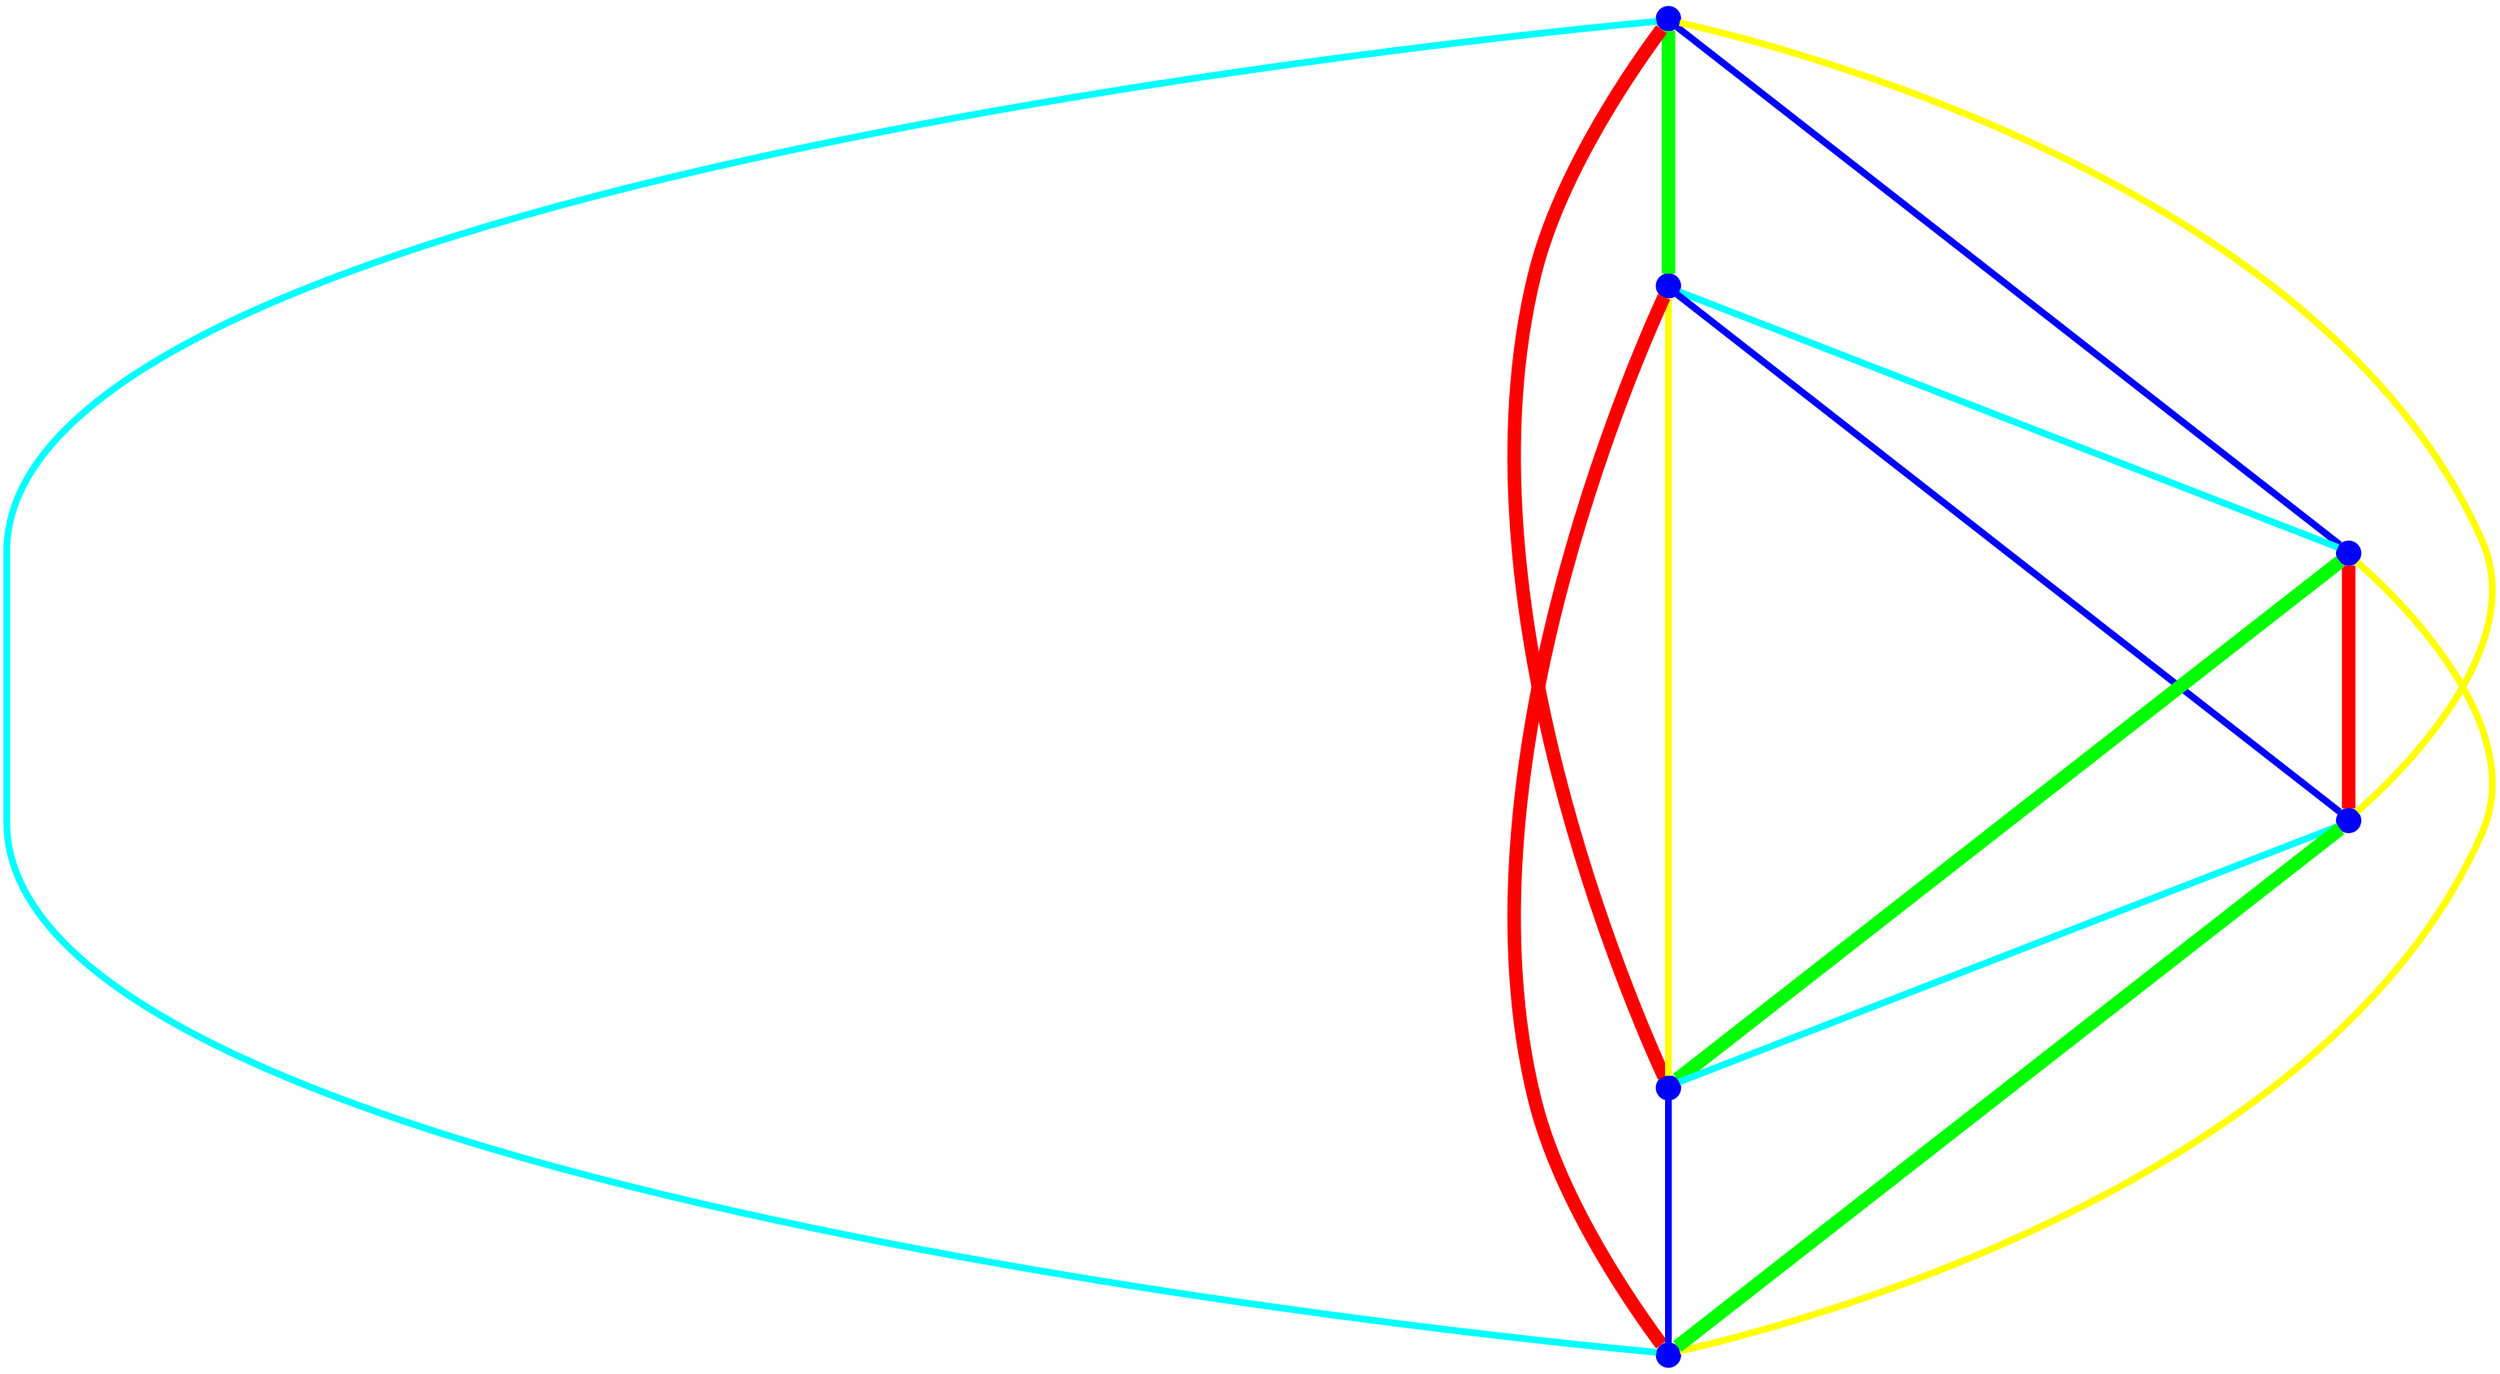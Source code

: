 graph {
ranksep=2
nodesep=2
node [label="" shape=circle style=filled fixedsize=true color=blue fillcolor=blue width=0.2];
"1" -- "2" [style="solid",penwidth="8",color="green"];
"1" -- "3" [style="solid",penwidth="4",color="blue"];
"1" -- "4" [style="solid",penwidth="4",color="yellow"];
"1" -- "5" [style="solid",penwidth="8",color="red"];
"1" -- "6" [style="solid",penwidth="4",color="cyan"];
"2" -- "3" [style="solid",penwidth="4",color="cyan"];
"2" -- "4" [style="solid",penwidth="4",color="blue"];
"2" -- "5" [style="solid",penwidth="4",color="yellow"];
"2" -- "6" [style="solid",penwidth="8",color="red"];
"3" -- "4" [style="solid",penwidth="8",color="red"];
"3" -- "5" [style="solid",penwidth="8",color="green"];
"3" -- "6" [style="solid",penwidth="4",color="yellow"];
"4" -- "5" [style="solid",penwidth="4",color="cyan"];
"4" -- "6" [style="solid",penwidth="8",color="green"];
"5" -- "6" [style="solid",penwidth="4",color="blue"];
}
